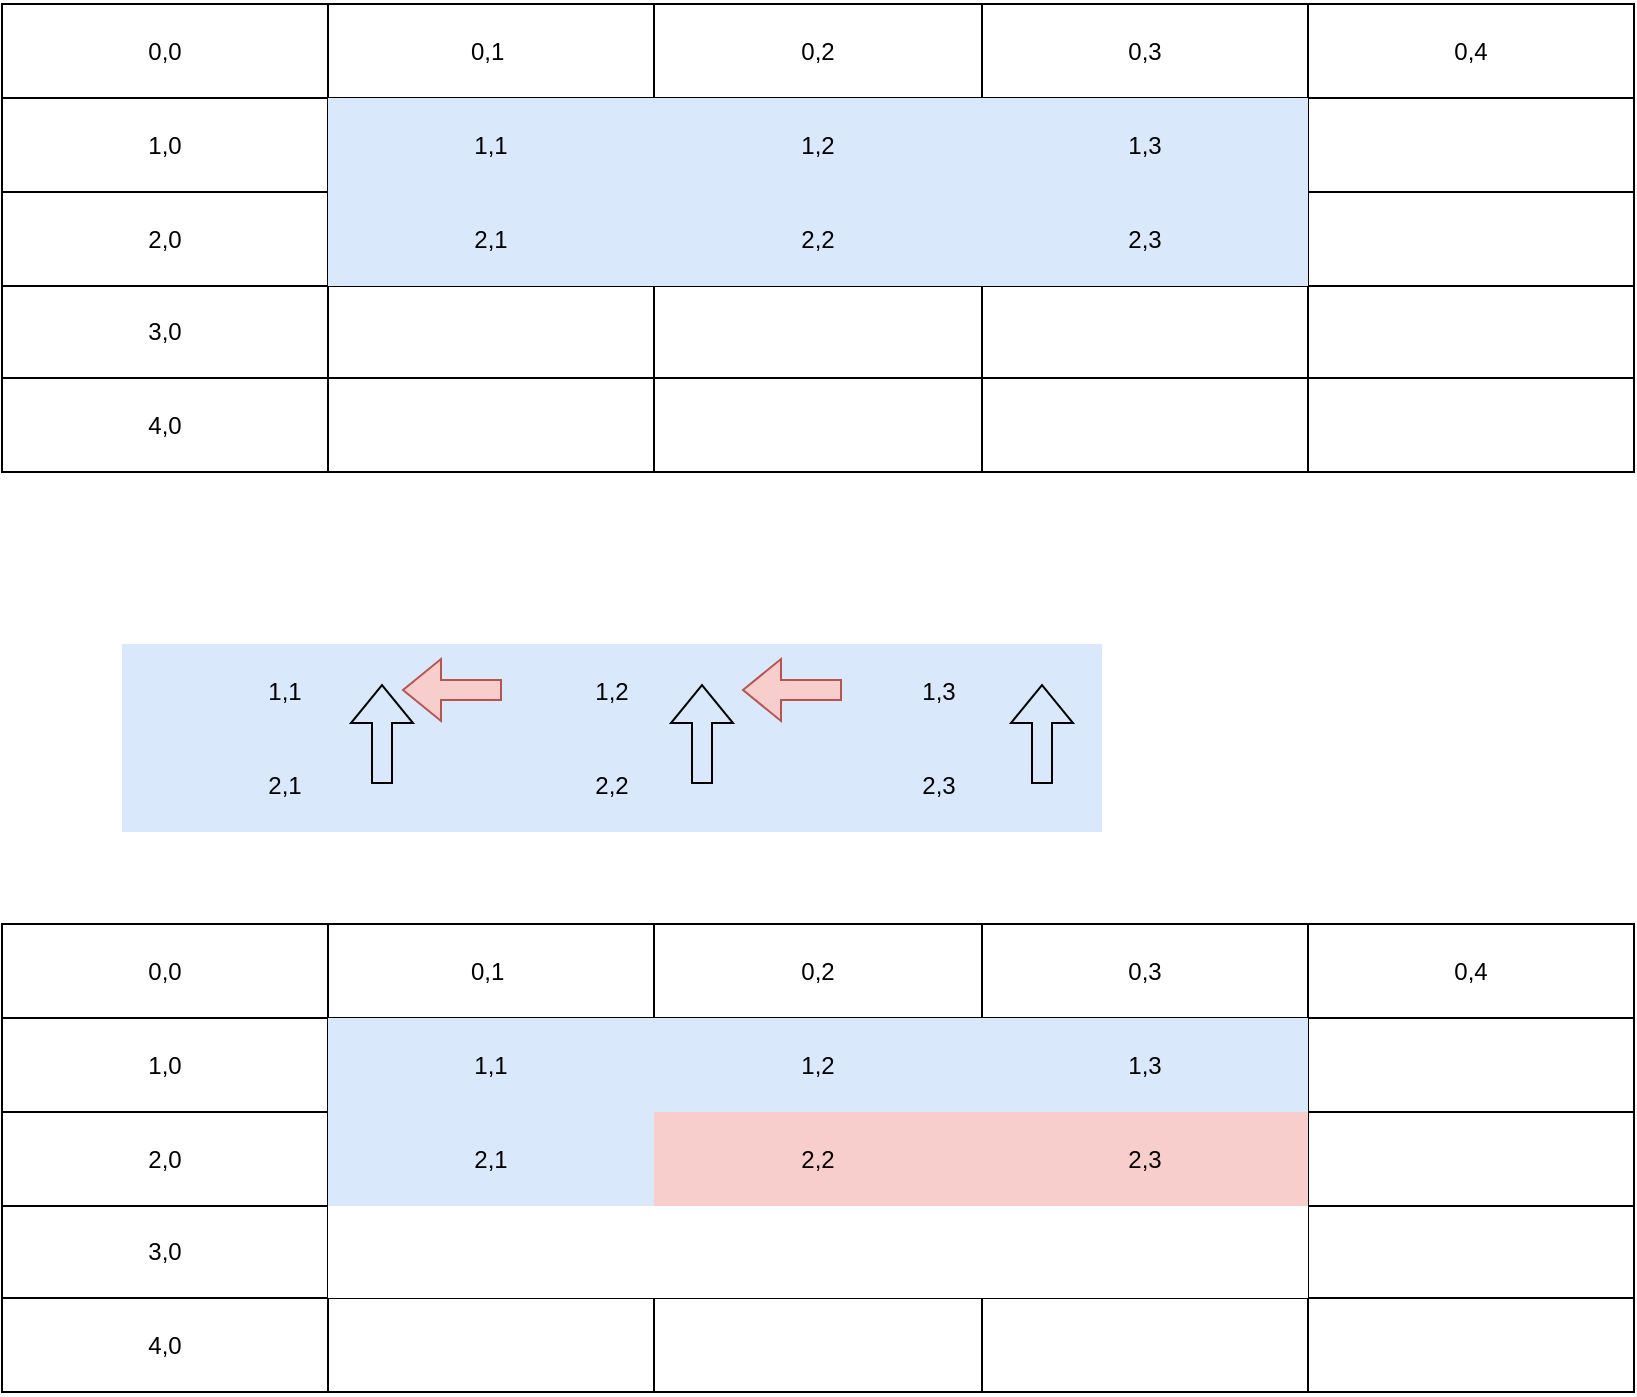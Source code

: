 <mxfile version="16.2.2" type="github">
  <diagram id="b1va3Egsf3m1lAK9kykp" name="第 1 页">
    <mxGraphModel dx="1422" dy="762" grid="1" gridSize="10" guides="1" tooltips="1" connect="1" arrows="1" fold="1" page="1" pageScale="1" pageWidth="3300" pageHeight="4681" math="0" shadow="0">
      <root>
        <mxCell id="0" />
        <mxCell id="1" parent="0" />
        <mxCell id="-wT7ybmklyHehrjQJ8Dp-2" value="" style="shape=table;html=1;whiteSpace=wrap;startSize=0;container=1;collapsible=0;childLayout=tableLayout;" vertex="1" parent="1">
          <mxGeometry x="200" y="200" width="816" height="234" as="geometry" />
        </mxCell>
        <mxCell id="-wT7ybmklyHehrjQJ8Dp-66" style="shape=tableRow;horizontal=0;startSize=0;swimlaneHead=0;swimlaneBody=0;top=0;left=0;bottom=0;right=0;collapsible=0;dropTarget=0;fillColor=none;points=[[0,0.5],[1,0.5]];portConstraint=eastwest;" vertex="1" parent="-wT7ybmklyHehrjQJ8Dp-2">
          <mxGeometry width="816" height="47" as="geometry" />
        </mxCell>
        <mxCell id="-wT7ybmklyHehrjQJ8Dp-67" value="0,0" style="shape=partialRectangle;html=1;whiteSpace=wrap;connectable=0;fillColor=none;top=0;left=0;bottom=0;right=0;overflow=hidden;" vertex="1" parent="-wT7ybmklyHehrjQJ8Dp-66">
          <mxGeometry width="163" height="47" as="geometry">
            <mxRectangle width="163" height="47" as="alternateBounds" />
          </mxGeometry>
        </mxCell>
        <mxCell id="-wT7ybmklyHehrjQJ8Dp-68" value="0,1&amp;nbsp;" style="shape=partialRectangle;html=1;whiteSpace=wrap;connectable=0;fillColor=none;top=0;left=0;bottom=0;right=0;overflow=hidden;shadow=0;dashed=1;dashPattern=1 2;strokeWidth=3;" vertex="1" parent="-wT7ybmklyHehrjQJ8Dp-66">
          <mxGeometry x="163" width="163" height="47" as="geometry">
            <mxRectangle width="163" height="47" as="alternateBounds" />
          </mxGeometry>
        </mxCell>
        <mxCell id="-wT7ybmklyHehrjQJ8Dp-69" value="0,2" style="shape=partialRectangle;html=1;whiteSpace=wrap;connectable=0;fillColor=none;top=0;left=0;bottom=0;right=0;overflow=hidden;" vertex="1" parent="-wT7ybmklyHehrjQJ8Dp-66">
          <mxGeometry x="326" width="164" height="47" as="geometry">
            <mxRectangle width="164" height="47" as="alternateBounds" />
          </mxGeometry>
        </mxCell>
        <mxCell id="-wT7ybmklyHehrjQJ8Dp-70" value="0,3" style="shape=partialRectangle;html=1;whiteSpace=wrap;connectable=0;fillColor=none;top=0;left=0;bottom=0;right=0;overflow=hidden;" vertex="1" parent="-wT7ybmklyHehrjQJ8Dp-66">
          <mxGeometry x="490" width="163" height="47" as="geometry">
            <mxRectangle width="163" height="47" as="alternateBounds" />
          </mxGeometry>
        </mxCell>
        <mxCell id="-wT7ybmklyHehrjQJ8Dp-71" value="0,4" style="shape=partialRectangle;html=1;whiteSpace=wrap;connectable=0;fillColor=none;top=0;left=0;bottom=0;right=0;overflow=hidden;" vertex="1" parent="-wT7ybmklyHehrjQJ8Dp-66">
          <mxGeometry x="653" width="163" height="47" as="geometry">
            <mxRectangle width="163" height="47" as="alternateBounds" />
          </mxGeometry>
        </mxCell>
        <mxCell id="-wT7ybmklyHehrjQJ8Dp-3" value="" style="shape=tableRow;horizontal=0;startSize=0;swimlaneHead=0;swimlaneBody=0;top=0;left=0;bottom=0;right=0;collapsible=0;dropTarget=0;fillColor=none;points=[[0,0.5],[1,0.5]];portConstraint=eastwest;" vertex="1" parent="-wT7ybmklyHehrjQJ8Dp-2">
          <mxGeometry y="47" width="816" height="47" as="geometry" />
        </mxCell>
        <mxCell id="-wT7ybmklyHehrjQJ8Dp-54" value="1,0" style="shape=partialRectangle;html=1;whiteSpace=wrap;connectable=0;fillColor=none;top=0;left=0;bottom=0;right=0;overflow=hidden;" vertex="1" parent="-wT7ybmklyHehrjQJ8Dp-3">
          <mxGeometry width="163" height="47" as="geometry">
            <mxRectangle width="163" height="47" as="alternateBounds" />
          </mxGeometry>
        </mxCell>
        <mxCell id="-wT7ybmklyHehrjQJ8Dp-4" value="1,1" style="shape=partialRectangle;html=1;whiteSpace=wrap;connectable=0;fillColor=#dae8fc;top=0;left=0;bottom=0;right=0;overflow=hidden;strokeColor=#6c8ebf;shadow=0;dashed=1;dashPattern=1 2;strokeWidth=3;" vertex="1" parent="-wT7ybmklyHehrjQJ8Dp-3">
          <mxGeometry x="163" width="163" height="47" as="geometry">
            <mxRectangle width="163" height="47" as="alternateBounds" />
          </mxGeometry>
        </mxCell>
        <mxCell id="-wT7ybmklyHehrjQJ8Dp-5" value="1,2" style="shape=partialRectangle;html=1;whiteSpace=wrap;connectable=0;fillColor=#dae8fc;top=0;left=0;bottom=0;right=0;overflow=hidden;strokeColor=#6c8ebf;" vertex="1" parent="-wT7ybmklyHehrjQJ8Dp-3">
          <mxGeometry x="326" width="164" height="47" as="geometry">
            <mxRectangle width="164" height="47" as="alternateBounds" />
          </mxGeometry>
        </mxCell>
        <mxCell id="-wT7ybmklyHehrjQJ8Dp-6" value="1,3" style="shape=partialRectangle;html=1;whiteSpace=wrap;connectable=0;fillColor=#dae8fc;top=0;left=0;bottom=0;right=0;overflow=hidden;strokeColor=#6c8ebf;" vertex="1" parent="-wT7ybmklyHehrjQJ8Dp-3">
          <mxGeometry x="490" width="163" height="47" as="geometry">
            <mxRectangle width="163" height="47" as="alternateBounds" />
          </mxGeometry>
        </mxCell>
        <mxCell id="-wT7ybmklyHehrjQJ8Dp-62" style="shape=partialRectangle;html=1;whiteSpace=wrap;connectable=0;fillColor=none;top=0;left=0;bottom=0;right=0;overflow=hidden;" vertex="1" parent="-wT7ybmklyHehrjQJ8Dp-3">
          <mxGeometry x="653" width="163" height="47" as="geometry">
            <mxRectangle width="163" height="47" as="alternateBounds" />
          </mxGeometry>
        </mxCell>
        <mxCell id="-wT7ybmklyHehrjQJ8Dp-57" style="shape=tableRow;horizontal=0;startSize=0;swimlaneHead=0;swimlaneBody=0;top=0;left=0;bottom=0;right=0;collapsible=0;dropTarget=0;fillColor=none;points=[[0,0.5],[1,0.5]];portConstraint=eastwest;" vertex="1" parent="-wT7ybmklyHehrjQJ8Dp-2">
          <mxGeometry y="94" width="816" height="47" as="geometry" />
        </mxCell>
        <mxCell id="-wT7ybmklyHehrjQJ8Dp-58" value="2,0" style="shape=partialRectangle;html=1;whiteSpace=wrap;connectable=0;fillColor=none;top=0;left=0;bottom=0;right=0;overflow=hidden;" vertex="1" parent="-wT7ybmklyHehrjQJ8Dp-57">
          <mxGeometry width="163" height="47" as="geometry">
            <mxRectangle width="163" height="47" as="alternateBounds" />
          </mxGeometry>
        </mxCell>
        <mxCell id="-wT7ybmklyHehrjQJ8Dp-59" value="2,1" style="shape=partialRectangle;html=1;whiteSpace=wrap;connectable=0;fillColor=#dae8fc;top=0;left=0;bottom=0;right=0;overflow=hidden;strokeColor=#6c8ebf;shadow=0;dashed=1;dashPattern=1 2;strokeWidth=3;" vertex="1" parent="-wT7ybmklyHehrjQJ8Dp-57">
          <mxGeometry x="163" width="163" height="47" as="geometry">
            <mxRectangle width="163" height="47" as="alternateBounds" />
          </mxGeometry>
        </mxCell>
        <mxCell id="-wT7ybmklyHehrjQJ8Dp-60" value="2,2" style="shape=partialRectangle;html=1;whiteSpace=wrap;connectable=0;fillColor=#dae8fc;top=0;left=0;bottom=0;right=0;overflow=hidden;strokeColor=#6c8ebf;" vertex="1" parent="-wT7ybmklyHehrjQJ8Dp-57">
          <mxGeometry x="326" width="164" height="47" as="geometry">
            <mxRectangle width="164" height="47" as="alternateBounds" />
          </mxGeometry>
        </mxCell>
        <mxCell id="-wT7ybmklyHehrjQJ8Dp-61" value="2,3" style="shape=partialRectangle;html=1;whiteSpace=wrap;connectable=0;fillColor=#dae8fc;top=0;left=0;bottom=0;right=0;overflow=hidden;strokeColor=#6c8ebf;" vertex="1" parent="-wT7ybmklyHehrjQJ8Dp-57">
          <mxGeometry x="490" width="163" height="47" as="geometry">
            <mxRectangle width="163" height="47" as="alternateBounds" />
          </mxGeometry>
        </mxCell>
        <mxCell id="-wT7ybmklyHehrjQJ8Dp-63" style="shape=partialRectangle;html=1;whiteSpace=wrap;connectable=0;fillColor=none;top=0;left=0;bottom=0;right=0;overflow=hidden;" vertex="1" parent="-wT7ybmklyHehrjQJ8Dp-57">
          <mxGeometry x="653" width="163" height="47" as="geometry">
            <mxRectangle width="163" height="47" as="alternateBounds" />
          </mxGeometry>
        </mxCell>
        <mxCell id="-wT7ybmklyHehrjQJ8Dp-7" value="" style="shape=tableRow;horizontal=0;startSize=0;swimlaneHead=0;swimlaneBody=0;top=0;left=0;bottom=0;right=0;collapsible=0;dropTarget=0;fillColor=none;points=[[0,0.5],[1,0.5]];portConstraint=eastwest;" vertex="1" parent="-wT7ybmklyHehrjQJ8Dp-2">
          <mxGeometry y="141" width="816" height="46" as="geometry" />
        </mxCell>
        <mxCell id="-wT7ybmklyHehrjQJ8Dp-55" value="3,0" style="shape=partialRectangle;html=1;whiteSpace=wrap;connectable=0;fillColor=none;top=0;left=0;bottom=0;right=0;overflow=hidden;" vertex="1" parent="-wT7ybmklyHehrjQJ8Dp-7">
          <mxGeometry width="163" height="46" as="geometry">
            <mxRectangle width="163" height="46" as="alternateBounds" />
          </mxGeometry>
        </mxCell>
        <mxCell id="-wT7ybmklyHehrjQJ8Dp-8" value="" style="shape=partialRectangle;html=1;whiteSpace=wrap;connectable=0;fillColor=none;top=0;left=0;bottom=0;right=0;overflow=hidden;shadow=0;dashed=1;dashPattern=1 2;strokeWidth=3;" vertex="1" parent="-wT7ybmklyHehrjQJ8Dp-7">
          <mxGeometry x="163" width="163" height="46" as="geometry">
            <mxRectangle width="163" height="46" as="alternateBounds" />
          </mxGeometry>
        </mxCell>
        <mxCell id="-wT7ybmklyHehrjQJ8Dp-9" value="" style="shape=partialRectangle;html=1;whiteSpace=wrap;connectable=0;fillColor=none;top=0;left=0;bottom=0;right=0;overflow=hidden;" vertex="1" parent="-wT7ybmklyHehrjQJ8Dp-7">
          <mxGeometry x="326" width="164" height="46" as="geometry">
            <mxRectangle width="164" height="46" as="alternateBounds" />
          </mxGeometry>
        </mxCell>
        <mxCell id="-wT7ybmklyHehrjQJ8Dp-10" value="" style="shape=partialRectangle;html=1;whiteSpace=wrap;connectable=0;fillColor=none;top=0;left=0;bottom=0;right=0;overflow=hidden;" vertex="1" parent="-wT7ybmklyHehrjQJ8Dp-7">
          <mxGeometry x="490" width="163" height="46" as="geometry">
            <mxRectangle width="163" height="46" as="alternateBounds" />
          </mxGeometry>
        </mxCell>
        <mxCell id="-wT7ybmklyHehrjQJ8Dp-64" style="shape=partialRectangle;html=1;whiteSpace=wrap;connectable=0;fillColor=none;top=0;left=0;bottom=0;right=0;overflow=hidden;" vertex="1" parent="-wT7ybmklyHehrjQJ8Dp-7">
          <mxGeometry x="653" width="163" height="46" as="geometry">
            <mxRectangle width="163" height="46" as="alternateBounds" />
          </mxGeometry>
        </mxCell>
        <mxCell id="-wT7ybmklyHehrjQJ8Dp-11" value="" style="shape=tableRow;horizontal=0;startSize=0;swimlaneHead=0;swimlaneBody=0;top=0;left=0;bottom=0;right=0;collapsible=0;dropTarget=0;fillColor=none;points=[[0,0.5],[1,0.5]];portConstraint=eastwest;" vertex="1" parent="-wT7ybmklyHehrjQJ8Dp-2">
          <mxGeometry y="187" width="816" height="47" as="geometry" />
        </mxCell>
        <mxCell id="-wT7ybmklyHehrjQJ8Dp-56" value="4,0" style="shape=partialRectangle;html=1;whiteSpace=wrap;connectable=0;fillColor=none;top=0;left=0;bottom=0;right=0;overflow=hidden;" vertex="1" parent="-wT7ybmklyHehrjQJ8Dp-11">
          <mxGeometry width="163" height="47" as="geometry">
            <mxRectangle width="163" height="47" as="alternateBounds" />
          </mxGeometry>
        </mxCell>
        <mxCell id="-wT7ybmklyHehrjQJ8Dp-12" value="" style="shape=partialRectangle;html=1;whiteSpace=wrap;connectable=0;fillColor=none;top=0;left=0;bottom=0;right=0;overflow=hidden;shadow=0;dashed=1;dashPattern=1 2;strokeWidth=3;" vertex="1" parent="-wT7ybmklyHehrjQJ8Dp-11">
          <mxGeometry x="163" width="163" height="47" as="geometry">
            <mxRectangle width="163" height="47" as="alternateBounds" />
          </mxGeometry>
        </mxCell>
        <mxCell id="-wT7ybmklyHehrjQJ8Dp-13" value="" style="shape=partialRectangle;html=1;whiteSpace=wrap;connectable=0;fillColor=none;top=0;left=0;bottom=0;right=0;overflow=hidden;" vertex="1" parent="-wT7ybmklyHehrjQJ8Dp-11">
          <mxGeometry x="326" width="164" height="47" as="geometry">
            <mxRectangle width="164" height="47" as="alternateBounds" />
          </mxGeometry>
        </mxCell>
        <mxCell id="-wT7ybmklyHehrjQJ8Dp-14" value="" style="shape=partialRectangle;html=1;whiteSpace=wrap;connectable=0;fillColor=none;top=0;left=0;bottom=0;right=0;overflow=hidden;pointerEvents=1;" vertex="1" parent="-wT7ybmklyHehrjQJ8Dp-11">
          <mxGeometry x="490" width="163" height="47" as="geometry">
            <mxRectangle width="163" height="47" as="alternateBounds" />
          </mxGeometry>
        </mxCell>
        <mxCell id="-wT7ybmklyHehrjQJ8Dp-65" style="shape=partialRectangle;html=1;whiteSpace=wrap;connectable=0;fillColor=none;top=0;left=0;bottom=0;right=0;overflow=hidden;pointerEvents=1;" vertex="1" parent="-wT7ybmklyHehrjQJ8Dp-11">
          <mxGeometry x="653" width="163" height="47" as="geometry">
            <mxRectangle width="163" height="47" as="alternateBounds" />
          </mxGeometry>
        </mxCell>
        <mxCell id="-wT7ybmklyHehrjQJ8Dp-72" value="1,1" style="shape=partialRectangle;html=1;whiteSpace=wrap;connectable=0;fillColor=#dae8fc;top=0;left=0;bottom=0;right=0;overflow=hidden;strokeColor=#6c8ebf;shadow=0;dashed=1;dashPattern=1 2;strokeWidth=3;" vertex="1" parent="1">
          <mxGeometry x="260" y="520" width="163" height="47" as="geometry">
            <mxRectangle width="163" height="47" as="alternateBounds" />
          </mxGeometry>
        </mxCell>
        <mxCell id="-wT7ybmklyHehrjQJ8Dp-73" value="1,2" style="shape=partialRectangle;html=1;whiteSpace=wrap;connectable=0;fillColor=#dae8fc;top=0;left=0;bottom=0;right=0;overflow=hidden;strokeColor=#6c8ebf;" vertex="1" parent="1">
          <mxGeometry x="423" y="520" width="164" height="47" as="geometry">
            <mxRectangle width="164" height="47" as="alternateBounds" />
          </mxGeometry>
        </mxCell>
        <mxCell id="-wT7ybmklyHehrjQJ8Dp-74" value="1,3" style="shape=partialRectangle;html=1;whiteSpace=wrap;connectable=0;fillColor=#dae8fc;top=0;left=0;bottom=0;right=0;overflow=hidden;strokeColor=#6c8ebf;" vertex="1" parent="1">
          <mxGeometry x="587" y="520" width="163" height="47" as="geometry">
            <mxRectangle width="163" height="47" as="alternateBounds" />
          </mxGeometry>
        </mxCell>
        <mxCell id="-wT7ybmklyHehrjQJ8Dp-75" value="2,1" style="shape=partialRectangle;html=1;whiteSpace=wrap;connectable=0;fillColor=#dae8fc;top=0;left=0;bottom=0;right=0;overflow=hidden;strokeColor=#6c8ebf;shadow=0;dashed=1;dashPattern=1 2;strokeWidth=3;" vertex="1" parent="1">
          <mxGeometry x="260" y="567" width="163" height="47" as="geometry">
            <mxRectangle width="163" height="47" as="alternateBounds" />
          </mxGeometry>
        </mxCell>
        <mxCell id="-wT7ybmklyHehrjQJ8Dp-76" value="2,2" style="shape=partialRectangle;html=1;whiteSpace=wrap;connectable=0;fillColor=#dae8fc;top=0;left=0;bottom=0;right=0;overflow=hidden;strokeColor=#6c8ebf;" vertex="1" parent="1">
          <mxGeometry x="423" y="567" width="164" height="47" as="geometry">
            <mxRectangle width="164" height="47" as="alternateBounds" />
          </mxGeometry>
        </mxCell>
        <mxCell id="-wT7ybmklyHehrjQJ8Dp-77" value="2,3" style="shape=partialRectangle;html=1;whiteSpace=wrap;connectable=0;fillColor=#dae8fc;top=0;left=0;bottom=0;right=0;overflow=hidden;strokeColor=#6c8ebf;" vertex="1" parent="1">
          <mxGeometry x="587" y="567" width="163" height="47" as="geometry">
            <mxRectangle width="163" height="47" as="alternateBounds" />
          </mxGeometry>
        </mxCell>
        <mxCell id="-wT7ybmklyHehrjQJ8Dp-78" value="" style="shape=flexArrow;endArrow=classic;html=1;rounded=0;" edge="1" parent="1">
          <mxGeometry width="50" height="50" relative="1" as="geometry">
            <mxPoint x="390" y="590" as="sourcePoint" />
            <mxPoint x="390" y="540" as="targetPoint" />
          </mxGeometry>
        </mxCell>
        <mxCell id="-wT7ybmklyHehrjQJ8Dp-79" value="" style="shape=flexArrow;endArrow=classic;html=1;rounded=0;" edge="1" parent="1">
          <mxGeometry width="50" height="50" relative="1" as="geometry">
            <mxPoint x="550" y="590" as="sourcePoint" />
            <mxPoint x="550" y="540" as="targetPoint" />
          </mxGeometry>
        </mxCell>
        <mxCell id="-wT7ybmklyHehrjQJ8Dp-80" value="" style="shape=flexArrow;endArrow=classic;html=1;rounded=0;" edge="1" parent="1">
          <mxGeometry width="50" height="50" relative="1" as="geometry">
            <mxPoint x="720" y="590" as="sourcePoint" />
            <mxPoint x="720" y="540" as="targetPoint" />
          </mxGeometry>
        </mxCell>
        <mxCell id="-wT7ybmklyHehrjQJ8Dp-81" value="" style="shape=flexArrow;endArrow=classic;html=1;rounded=0;fillColor=#f8cecc;strokeColor=#b85450;" edge="1" parent="1">
          <mxGeometry width="50" height="50" relative="1" as="geometry">
            <mxPoint x="450" y="543" as="sourcePoint" />
            <mxPoint x="400" y="543" as="targetPoint" />
          </mxGeometry>
        </mxCell>
        <mxCell id="-wT7ybmklyHehrjQJ8Dp-82" value="" style="shape=flexArrow;endArrow=classic;html=1;rounded=0;fillColor=#f8cecc;strokeColor=#b85450;" edge="1" parent="1">
          <mxGeometry width="50" height="50" relative="1" as="geometry">
            <mxPoint x="620" y="543" as="sourcePoint" />
            <mxPoint x="570" y="543" as="targetPoint" />
          </mxGeometry>
        </mxCell>
        <mxCell id="-wT7ybmklyHehrjQJ8Dp-83" value="" style="shape=table;html=1;whiteSpace=wrap;startSize=0;container=1;collapsible=0;childLayout=tableLayout;" vertex="1" parent="1">
          <mxGeometry x="200" y="660" width="816" height="234" as="geometry" />
        </mxCell>
        <mxCell id="-wT7ybmklyHehrjQJ8Dp-84" style="shape=tableRow;horizontal=0;startSize=0;swimlaneHead=0;swimlaneBody=0;top=0;left=0;bottom=0;right=0;collapsible=0;dropTarget=0;fillColor=none;points=[[0,0.5],[1,0.5]];portConstraint=eastwest;" vertex="1" parent="-wT7ybmklyHehrjQJ8Dp-83">
          <mxGeometry width="816" height="47" as="geometry" />
        </mxCell>
        <mxCell id="-wT7ybmklyHehrjQJ8Dp-85" value="0,0" style="shape=partialRectangle;html=1;whiteSpace=wrap;connectable=0;fillColor=none;top=0;left=0;bottom=0;right=0;overflow=hidden;" vertex="1" parent="-wT7ybmklyHehrjQJ8Dp-84">
          <mxGeometry width="163" height="47" as="geometry">
            <mxRectangle width="163" height="47" as="alternateBounds" />
          </mxGeometry>
        </mxCell>
        <mxCell id="-wT7ybmklyHehrjQJ8Dp-86" value="0,1&amp;nbsp;" style="shape=partialRectangle;html=1;whiteSpace=wrap;connectable=0;fillColor=none;top=0;left=0;bottom=0;right=0;overflow=hidden;shadow=0;dashed=1;dashPattern=1 2;strokeWidth=3;" vertex="1" parent="-wT7ybmklyHehrjQJ8Dp-84">
          <mxGeometry x="163" width="163" height="47" as="geometry">
            <mxRectangle width="163" height="47" as="alternateBounds" />
          </mxGeometry>
        </mxCell>
        <mxCell id="-wT7ybmklyHehrjQJ8Dp-87" value="0,2" style="shape=partialRectangle;html=1;whiteSpace=wrap;connectable=0;fillColor=none;top=0;left=0;bottom=0;right=0;overflow=hidden;" vertex="1" parent="-wT7ybmklyHehrjQJ8Dp-84">
          <mxGeometry x="326" width="164" height="47" as="geometry">
            <mxRectangle width="164" height="47" as="alternateBounds" />
          </mxGeometry>
        </mxCell>
        <mxCell id="-wT7ybmklyHehrjQJ8Dp-88" value="0,3" style="shape=partialRectangle;html=1;whiteSpace=wrap;connectable=0;fillColor=none;top=0;left=0;bottom=0;right=0;overflow=hidden;" vertex="1" parent="-wT7ybmklyHehrjQJ8Dp-84">
          <mxGeometry x="490" width="163" height="47" as="geometry">
            <mxRectangle width="163" height="47" as="alternateBounds" />
          </mxGeometry>
        </mxCell>
        <mxCell id="-wT7ybmklyHehrjQJ8Dp-89" value="0,4" style="shape=partialRectangle;html=1;whiteSpace=wrap;connectable=0;fillColor=none;top=0;left=0;bottom=0;right=0;overflow=hidden;" vertex="1" parent="-wT7ybmklyHehrjQJ8Dp-84">
          <mxGeometry x="653" width="163" height="47" as="geometry">
            <mxRectangle width="163" height="47" as="alternateBounds" />
          </mxGeometry>
        </mxCell>
        <mxCell id="-wT7ybmklyHehrjQJ8Dp-90" value="" style="shape=tableRow;horizontal=0;startSize=0;swimlaneHead=0;swimlaneBody=0;top=0;left=0;bottom=0;right=0;collapsible=0;dropTarget=0;fillColor=none;points=[[0,0.5],[1,0.5]];portConstraint=eastwest;" vertex="1" parent="-wT7ybmklyHehrjQJ8Dp-83">
          <mxGeometry y="47" width="816" height="47" as="geometry" />
        </mxCell>
        <mxCell id="-wT7ybmklyHehrjQJ8Dp-91" value="1,0" style="shape=partialRectangle;html=1;whiteSpace=wrap;connectable=0;fillColor=none;top=0;left=0;bottom=0;right=0;overflow=hidden;" vertex="1" parent="-wT7ybmklyHehrjQJ8Dp-90">
          <mxGeometry width="163" height="47" as="geometry">
            <mxRectangle width="163" height="47" as="alternateBounds" />
          </mxGeometry>
        </mxCell>
        <mxCell id="-wT7ybmklyHehrjQJ8Dp-92" value="1,1" style="shape=partialRectangle;html=1;whiteSpace=wrap;connectable=0;fillColor=#dae8fc;top=0;left=0;bottom=0;right=0;overflow=hidden;strokeColor=#6c8ebf;shadow=0;dashed=1;dashPattern=1 2;strokeWidth=3;" vertex="1" parent="-wT7ybmklyHehrjQJ8Dp-90">
          <mxGeometry x="163" width="163" height="47" as="geometry">
            <mxRectangle width="163" height="47" as="alternateBounds" />
          </mxGeometry>
        </mxCell>
        <mxCell id="-wT7ybmklyHehrjQJ8Dp-93" value="1,2" style="shape=partialRectangle;html=1;whiteSpace=wrap;connectable=0;fillColor=#dae8fc;top=0;left=0;bottom=0;right=0;overflow=hidden;strokeColor=#6c8ebf;" vertex="1" parent="-wT7ybmklyHehrjQJ8Dp-90">
          <mxGeometry x="326" width="164" height="47" as="geometry">
            <mxRectangle width="164" height="47" as="alternateBounds" />
          </mxGeometry>
        </mxCell>
        <mxCell id="-wT7ybmklyHehrjQJ8Dp-94" value="1,3" style="shape=partialRectangle;html=1;whiteSpace=wrap;connectable=0;fillColor=#dae8fc;top=0;left=0;bottom=0;right=0;overflow=hidden;strokeColor=#6c8ebf;" vertex="1" parent="-wT7ybmklyHehrjQJ8Dp-90">
          <mxGeometry x="490" width="163" height="47" as="geometry">
            <mxRectangle width="163" height="47" as="alternateBounds" />
          </mxGeometry>
        </mxCell>
        <mxCell id="-wT7ybmklyHehrjQJ8Dp-95" style="shape=partialRectangle;html=1;whiteSpace=wrap;connectable=0;fillColor=none;top=0;left=0;bottom=0;right=0;overflow=hidden;" vertex="1" parent="-wT7ybmklyHehrjQJ8Dp-90">
          <mxGeometry x="653" width="163" height="47" as="geometry">
            <mxRectangle width="163" height="47" as="alternateBounds" />
          </mxGeometry>
        </mxCell>
        <mxCell id="-wT7ybmklyHehrjQJ8Dp-96" style="shape=tableRow;horizontal=0;startSize=0;swimlaneHead=0;swimlaneBody=0;top=0;left=0;bottom=0;right=0;collapsible=0;dropTarget=0;fillColor=none;points=[[0,0.5],[1,0.5]];portConstraint=eastwest;" vertex="1" parent="-wT7ybmklyHehrjQJ8Dp-83">
          <mxGeometry y="94" width="816" height="47" as="geometry" />
        </mxCell>
        <mxCell id="-wT7ybmklyHehrjQJ8Dp-97" value="2,0" style="shape=partialRectangle;html=1;whiteSpace=wrap;connectable=0;fillColor=none;top=0;left=0;bottom=0;right=0;overflow=hidden;" vertex="1" parent="-wT7ybmklyHehrjQJ8Dp-96">
          <mxGeometry width="163" height="47" as="geometry">
            <mxRectangle width="163" height="47" as="alternateBounds" />
          </mxGeometry>
        </mxCell>
        <mxCell id="-wT7ybmklyHehrjQJ8Dp-98" value="2,1" style="shape=partialRectangle;html=1;whiteSpace=wrap;connectable=0;fillColor=#dae8fc;top=0;left=0;bottom=0;right=0;overflow=hidden;strokeColor=#6c8ebf;shadow=0;dashed=1;dashPattern=1 2;strokeWidth=3;" vertex="1" parent="-wT7ybmklyHehrjQJ8Dp-96">
          <mxGeometry x="163" width="163" height="47" as="geometry">
            <mxRectangle width="163" height="47" as="alternateBounds" />
          </mxGeometry>
        </mxCell>
        <mxCell id="-wT7ybmklyHehrjQJ8Dp-99" value="2,2" style="shape=partialRectangle;html=1;whiteSpace=wrap;connectable=0;fillColor=#f8cecc;top=0;left=0;bottom=0;right=0;overflow=hidden;strokeColor=#b85450;" vertex="1" parent="-wT7ybmklyHehrjQJ8Dp-96">
          <mxGeometry x="326" width="164" height="47" as="geometry">
            <mxRectangle width="164" height="47" as="alternateBounds" />
          </mxGeometry>
        </mxCell>
        <mxCell id="-wT7ybmklyHehrjQJ8Dp-100" value="2,3" style="shape=partialRectangle;html=1;whiteSpace=wrap;connectable=0;fillColor=#f8cecc;top=0;left=0;bottom=0;right=0;overflow=hidden;strokeColor=#b85450;" vertex="1" parent="-wT7ybmklyHehrjQJ8Dp-96">
          <mxGeometry x="490" width="163" height="47" as="geometry">
            <mxRectangle width="163" height="47" as="alternateBounds" />
          </mxGeometry>
        </mxCell>
        <mxCell id="-wT7ybmklyHehrjQJ8Dp-101" style="shape=partialRectangle;html=1;whiteSpace=wrap;connectable=0;fillColor=none;top=0;left=0;bottom=0;right=0;overflow=hidden;" vertex="1" parent="-wT7ybmklyHehrjQJ8Dp-96">
          <mxGeometry x="653" width="163" height="47" as="geometry">
            <mxRectangle width="163" height="47" as="alternateBounds" />
          </mxGeometry>
        </mxCell>
        <mxCell id="-wT7ybmklyHehrjQJ8Dp-102" value="" style="shape=tableRow;horizontal=0;startSize=0;swimlaneHead=0;swimlaneBody=0;top=0;left=0;bottom=0;right=0;collapsible=0;dropTarget=0;fillColor=none;points=[[0,0.5],[1,0.5]];portConstraint=eastwest;" vertex="1" parent="-wT7ybmklyHehrjQJ8Dp-83">
          <mxGeometry y="141" width="816" height="46" as="geometry" />
        </mxCell>
        <mxCell id="-wT7ybmklyHehrjQJ8Dp-103" value="3,0" style="shape=partialRectangle;html=1;whiteSpace=wrap;connectable=0;fillColor=none;top=0;left=0;bottom=0;right=0;overflow=hidden;" vertex="1" parent="-wT7ybmklyHehrjQJ8Dp-102">
          <mxGeometry width="163" height="46" as="geometry">
            <mxRectangle width="163" height="46" as="alternateBounds" />
          </mxGeometry>
        </mxCell>
        <mxCell id="-wT7ybmklyHehrjQJ8Dp-104" value="" style="shape=partialRectangle;html=1;whiteSpace=wrap;connectable=0;top=0;left=0;bottom=0;right=0;overflow=hidden;shadow=0;dashed=1;dashPattern=1 2;strokeWidth=3;" vertex="1" parent="-wT7ybmklyHehrjQJ8Dp-102">
          <mxGeometry x="163" width="163" height="46" as="geometry">
            <mxRectangle width="163" height="46" as="alternateBounds" />
          </mxGeometry>
        </mxCell>
        <mxCell id="-wT7ybmklyHehrjQJ8Dp-105" value="" style="shape=partialRectangle;html=1;whiteSpace=wrap;connectable=0;top=0;left=0;bottom=0;right=0;overflow=hidden;" vertex="1" parent="-wT7ybmklyHehrjQJ8Dp-102">
          <mxGeometry x="326" width="164" height="46" as="geometry">
            <mxRectangle width="164" height="46" as="alternateBounds" />
          </mxGeometry>
        </mxCell>
        <mxCell id="-wT7ybmklyHehrjQJ8Dp-106" value="" style="shape=partialRectangle;html=1;whiteSpace=wrap;connectable=0;top=0;left=0;bottom=0;right=0;overflow=hidden;" vertex="1" parent="-wT7ybmklyHehrjQJ8Dp-102">
          <mxGeometry x="490" width="163" height="46" as="geometry">
            <mxRectangle width="163" height="46" as="alternateBounds" />
          </mxGeometry>
        </mxCell>
        <mxCell id="-wT7ybmklyHehrjQJ8Dp-107" style="shape=partialRectangle;html=1;whiteSpace=wrap;connectable=0;fillColor=none;top=0;left=0;bottom=0;right=0;overflow=hidden;" vertex="1" parent="-wT7ybmklyHehrjQJ8Dp-102">
          <mxGeometry x="653" width="163" height="46" as="geometry">
            <mxRectangle width="163" height="46" as="alternateBounds" />
          </mxGeometry>
        </mxCell>
        <mxCell id="-wT7ybmklyHehrjQJ8Dp-108" value="" style="shape=tableRow;horizontal=0;startSize=0;swimlaneHead=0;swimlaneBody=0;top=0;left=0;bottom=0;right=0;collapsible=0;dropTarget=0;fillColor=none;points=[[0,0.5],[1,0.5]];portConstraint=eastwest;" vertex="1" parent="-wT7ybmklyHehrjQJ8Dp-83">
          <mxGeometry y="187" width="816" height="47" as="geometry" />
        </mxCell>
        <mxCell id="-wT7ybmklyHehrjQJ8Dp-109" value="4,0" style="shape=partialRectangle;html=1;whiteSpace=wrap;connectable=0;fillColor=none;top=0;left=0;bottom=0;right=0;overflow=hidden;" vertex="1" parent="-wT7ybmklyHehrjQJ8Dp-108">
          <mxGeometry width="163" height="47" as="geometry">
            <mxRectangle width="163" height="47" as="alternateBounds" />
          </mxGeometry>
        </mxCell>
        <mxCell id="-wT7ybmklyHehrjQJ8Dp-110" value="" style="shape=partialRectangle;html=1;whiteSpace=wrap;connectable=0;fillColor=none;top=0;left=0;bottom=0;right=0;overflow=hidden;shadow=0;dashed=1;dashPattern=1 2;strokeWidth=3;" vertex="1" parent="-wT7ybmklyHehrjQJ8Dp-108">
          <mxGeometry x="163" width="163" height="47" as="geometry">
            <mxRectangle width="163" height="47" as="alternateBounds" />
          </mxGeometry>
        </mxCell>
        <mxCell id="-wT7ybmklyHehrjQJ8Dp-111" value="" style="shape=partialRectangle;html=1;whiteSpace=wrap;connectable=0;fillColor=none;top=0;left=0;bottom=0;right=0;overflow=hidden;" vertex="1" parent="-wT7ybmklyHehrjQJ8Dp-108">
          <mxGeometry x="326" width="164" height="47" as="geometry">
            <mxRectangle width="164" height="47" as="alternateBounds" />
          </mxGeometry>
        </mxCell>
        <mxCell id="-wT7ybmklyHehrjQJ8Dp-112" value="" style="shape=partialRectangle;html=1;whiteSpace=wrap;connectable=0;fillColor=none;top=0;left=0;bottom=0;right=0;overflow=hidden;pointerEvents=1;" vertex="1" parent="-wT7ybmklyHehrjQJ8Dp-108">
          <mxGeometry x="490" width="163" height="47" as="geometry">
            <mxRectangle width="163" height="47" as="alternateBounds" />
          </mxGeometry>
        </mxCell>
        <mxCell id="-wT7ybmklyHehrjQJ8Dp-113" style="shape=partialRectangle;html=1;whiteSpace=wrap;connectable=0;fillColor=none;top=0;left=0;bottom=0;right=0;overflow=hidden;pointerEvents=1;" vertex="1" parent="-wT7ybmklyHehrjQJ8Dp-108">
          <mxGeometry x="653" width="163" height="47" as="geometry">
            <mxRectangle width="163" height="47" as="alternateBounds" />
          </mxGeometry>
        </mxCell>
      </root>
    </mxGraphModel>
  </diagram>
</mxfile>
